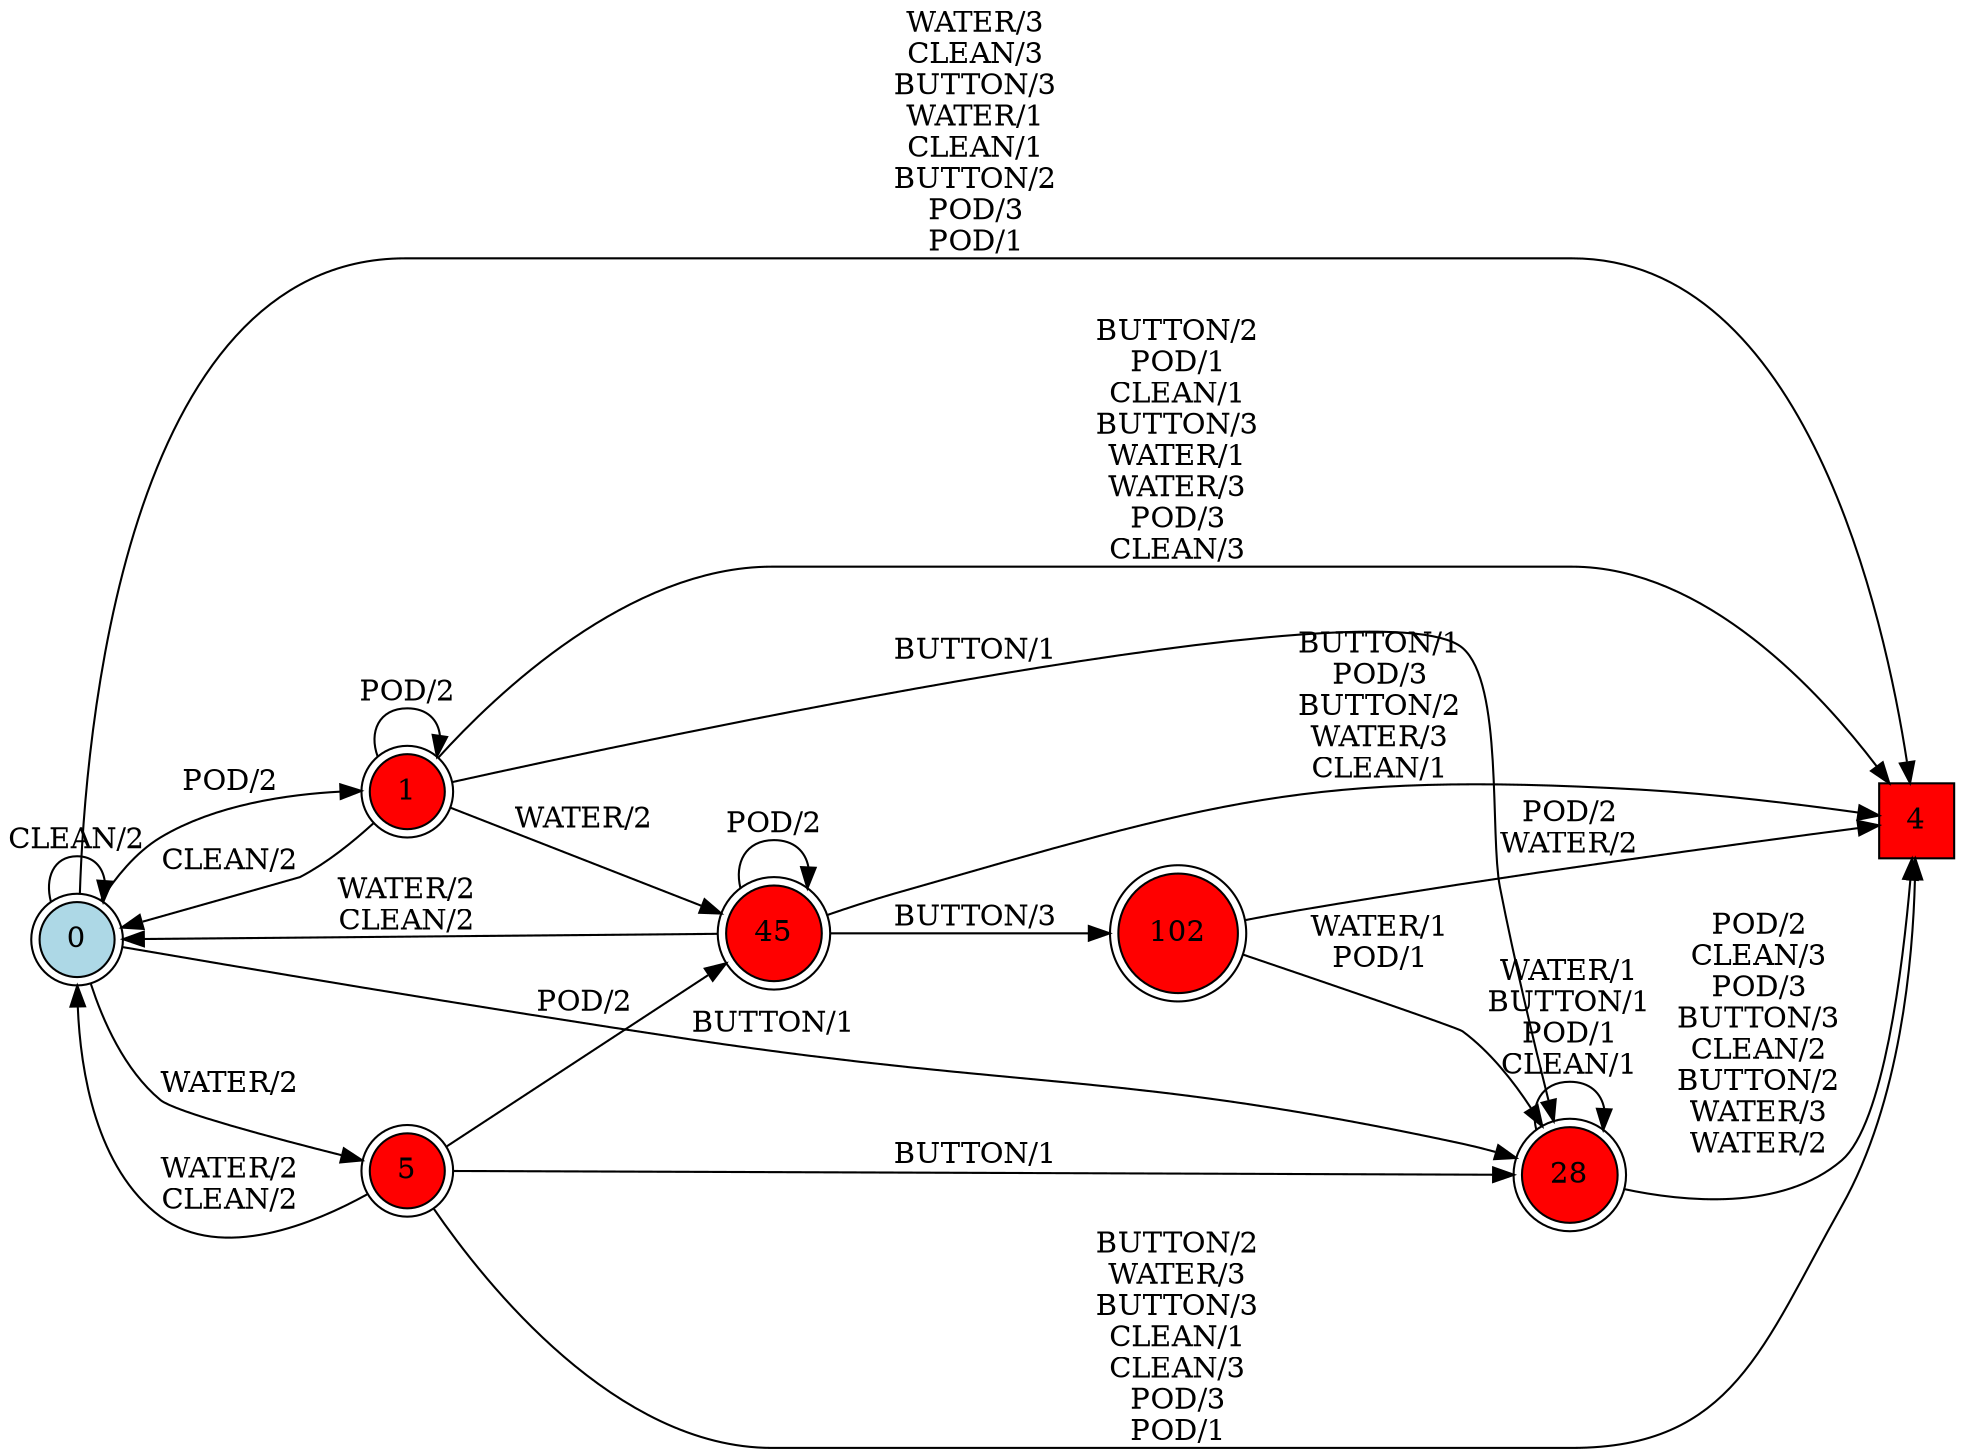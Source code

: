 digraph G {
  rankdir=LR;
  node [shape=circle, style=filled, fillcolor=white];
  "0" [isInitial=True, fillcolor=lightblue, shape=doublecircle];
  "1" [fillcolor=red, shape=doublecircle];
  "4" [fillcolor=red, shape=square];
  "5" [fillcolor=red, shape=doublecircle];
  "28" [fillcolor=red, shape=doublecircle];
  "45" [fillcolor=red, shape=doublecircle];
  "102" [fillcolor=red, shape=doublecircle];
  "0" -> "1" [label="POD/2"];
  "0" -> "5" [label="WATER/2"];
  "0" -> "28" [label="BUTTON/1"];
  "0" -> "4" [label="WATER/3\nCLEAN/3\nBUTTON/3\nWATER/1\nCLEAN/1\nBUTTON/2\nPOD/3\nPOD/1"];
  "0" -> "0" [label="CLEAN/2"];
  "1" -> "45" [label="WATER/2"];
  "1" -> "4" [label="BUTTON/2\nPOD/1\nCLEAN/1\nBUTTON/3\nWATER/1\nWATER/3\nPOD/3\nCLEAN/3"];
  "1" -> "0" [label="CLEAN/2"];
  "1" -> "1" [label="POD/2"];
  "1" -> "28" [label="BUTTON/1"];
  "5" -> "4" [label="BUTTON/2\nWATER/3\nBUTTON/3\nCLEAN/1\nCLEAN/3\nPOD/3\nPOD/1"];
  "5" -> "28" [label="BUTTON/1"];
  "5" -> "0" [label="WATER/2\nCLEAN/2"];
  "5" -> "45" [label="POD/2"];
  "28" -> "4" [label="POD/2\nCLEAN/3\nPOD/3\nBUTTON/3\nCLEAN/2\nBUTTON/2\nWATER/3\nWATER/2"];
  "28" -> "28" [label="WATER/1\nBUTTON/1\nPOD/1\nCLEAN/1"];
  "45" -> "102" [label="BUTTON/3"];
  "45" -> "4" [label="BUTTON/1\nPOD/3\nBUTTON/2\nWATER/3\nCLEAN/1"];
  "45" -> "0" [label="WATER/2\nCLEAN/2"];
  "45" -> "45" [label="POD/2"];
  "102" -> "4" [label="POD/2\nWATER/2"];
  "102" -> "28" [label="WATER/1\nPOD/1"];
}
